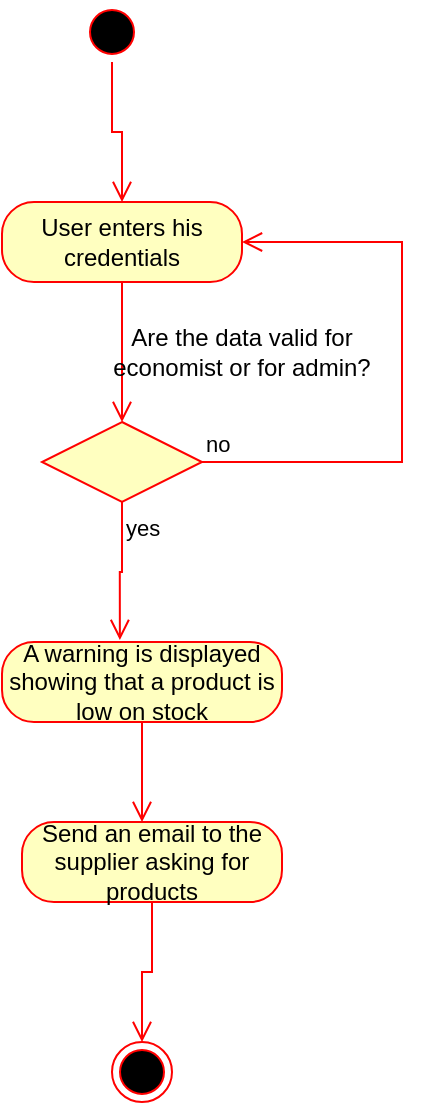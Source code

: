 <mxfile version="17.4.6" type="browser"><diagram id="KOOXEe_6mFjIj6nk-W9C" name="Page-1"><mxGraphModel dx="868" dy="450" grid="1" gridSize="10" guides="1" tooltips="1" connect="1" arrows="1" fold="1" page="1" pageScale="1" pageWidth="850" pageHeight="1100" math="0" shadow="0"><root><mxCell id="0"/><mxCell id="1" parent="0"/><mxCell id="FMDSK9-SGoanNlFH_TZb-1" value="" style="ellipse;html=1;shape=startState;fillColor=#000000;strokeColor=#ff0000;" vertex="1" parent="1"><mxGeometry x="370" y="30" width="30" height="30" as="geometry"/></mxCell><mxCell id="FMDSK9-SGoanNlFH_TZb-2" value="" style="edgeStyle=orthogonalEdgeStyle;html=1;verticalAlign=bottom;endArrow=open;endSize=8;strokeColor=#ff0000;rounded=0;entryX=0.5;entryY=0;entryDx=0;entryDy=0;" edge="1" source="FMDSK9-SGoanNlFH_TZb-1" parent="1" target="FMDSK9-SGoanNlFH_TZb-3"><mxGeometry relative="1" as="geometry"><mxPoint x="385" y="120" as="targetPoint"/></mxGeometry></mxCell><mxCell id="FMDSK9-SGoanNlFH_TZb-3" value="User enters his credentials" style="rounded=1;whiteSpace=wrap;html=1;arcSize=40;fontColor=#000000;fillColor=#ffffc0;strokeColor=#ff0000;" vertex="1" parent="1"><mxGeometry x="330" y="130" width="120" height="40" as="geometry"/></mxCell><mxCell id="FMDSK9-SGoanNlFH_TZb-4" value="" style="edgeStyle=orthogonalEdgeStyle;html=1;verticalAlign=bottom;endArrow=open;endSize=8;strokeColor=#ff0000;rounded=0;entryX=0.5;entryY=0;entryDx=0;entryDy=0;" edge="1" source="FMDSK9-SGoanNlFH_TZb-3" parent="1" target="FMDSK9-SGoanNlFH_TZb-5"><mxGeometry relative="1" as="geometry"><mxPoint x="390" y="230" as="targetPoint"/></mxGeometry></mxCell><mxCell id="FMDSK9-SGoanNlFH_TZb-5" value="" style="rhombus;whiteSpace=wrap;html=1;fillColor=#ffffc0;strokeColor=#ff0000;" vertex="1" parent="1"><mxGeometry x="350" y="240" width="80" height="40" as="geometry"/></mxCell><mxCell id="FMDSK9-SGoanNlFH_TZb-6" value="no" style="edgeStyle=orthogonalEdgeStyle;html=1;align=left;verticalAlign=bottom;endArrow=open;endSize=8;strokeColor=#ff0000;rounded=0;" edge="1" source="FMDSK9-SGoanNlFH_TZb-5" parent="1" target="FMDSK9-SGoanNlFH_TZb-3"><mxGeometry x="-1" relative="1" as="geometry"><mxPoint x="530" y="140" as="targetPoint"/><Array as="points"><mxPoint x="530" y="260"/><mxPoint x="530" y="150"/></Array></mxGeometry></mxCell><mxCell id="FMDSK9-SGoanNlFH_TZb-7" value="yes" style="edgeStyle=orthogonalEdgeStyle;html=1;align=left;verticalAlign=top;endArrow=open;endSize=8;strokeColor=#ff0000;rounded=0;entryX=0.421;entryY=-0.025;entryDx=0;entryDy=0;entryPerimeter=0;" edge="1" source="FMDSK9-SGoanNlFH_TZb-5" parent="1" target="FMDSK9-SGoanNlFH_TZb-9"><mxGeometry x="-1" relative="1" as="geometry"><mxPoint x="390" y="340" as="targetPoint"/></mxGeometry></mxCell><mxCell id="FMDSK9-SGoanNlFH_TZb-8" value="Are the data valid for economist or for admin?" style="text;html=1;strokeColor=none;fillColor=none;align=center;verticalAlign=middle;whiteSpace=wrap;rounded=0;" vertex="1" parent="1"><mxGeometry x="380" y="190" width="140" height="30" as="geometry"/></mxCell><mxCell id="FMDSK9-SGoanNlFH_TZb-9" value="A warning is displayed showing that a product is low on stock" style="rounded=1;whiteSpace=wrap;html=1;arcSize=40;fontColor=#000000;fillColor=#ffffc0;strokeColor=#ff0000;" vertex="1" parent="1"><mxGeometry x="330" y="350" width="140" height="40" as="geometry"/></mxCell><mxCell id="FMDSK9-SGoanNlFH_TZb-10" value="" style="edgeStyle=orthogonalEdgeStyle;html=1;verticalAlign=bottom;endArrow=open;endSize=8;strokeColor=#ff0000;rounded=0;" edge="1" source="FMDSK9-SGoanNlFH_TZb-9" parent="1"><mxGeometry relative="1" as="geometry"><mxPoint x="400" y="440" as="targetPoint"/></mxGeometry></mxCell><mxCell id="FMDSK9-SGoanNlFH_TZb-11" value="Send an email to the supplier asking for products" style="rounded=1;whiteSpace=wrap;html=1;arcSize=40;fontColor=#000000;fillColor=#ffffc0;strokeColor=#ff0000;" vertex="1" parent="1"><mxGeometry x="340" y="440" width="130" height="40" as="geometry"/></mxCell><mxCell id="FMDSK9-SGoanNlFH_TZb-12" value="" style="edgeStyle=orthogonalEdgeStyle;html=1;verticalAlign=bottom;endArrow=open;endSize=8;strokeColor=#ff0000;rounded=0;entryX=0.5;entryY=0;entryDx=0;entryDy=0;" edge="1" source="FMDSK9-SGoanNlFH_TZb-11" parent="1" target="FMDSK9-SGoanNlFH_TZb-13"><mxGeometry relative="1" as="geometry"><mxPoint x="400" y="540" as="targetPoint"/></mxGeometry></mxCell><mxCell id="FMDSK9-SGoanNlFH_TZb-13" value="" style="ellipse;html=1;shape=endState;fillColor=#000000;strokeColor=#ff0000;" vertex="1" parent="1"><mxGeometry x="385" y="550" width="30" height="30" as="geometry"/></mxCell></root></mxGraphModel></diagram></mxfile>